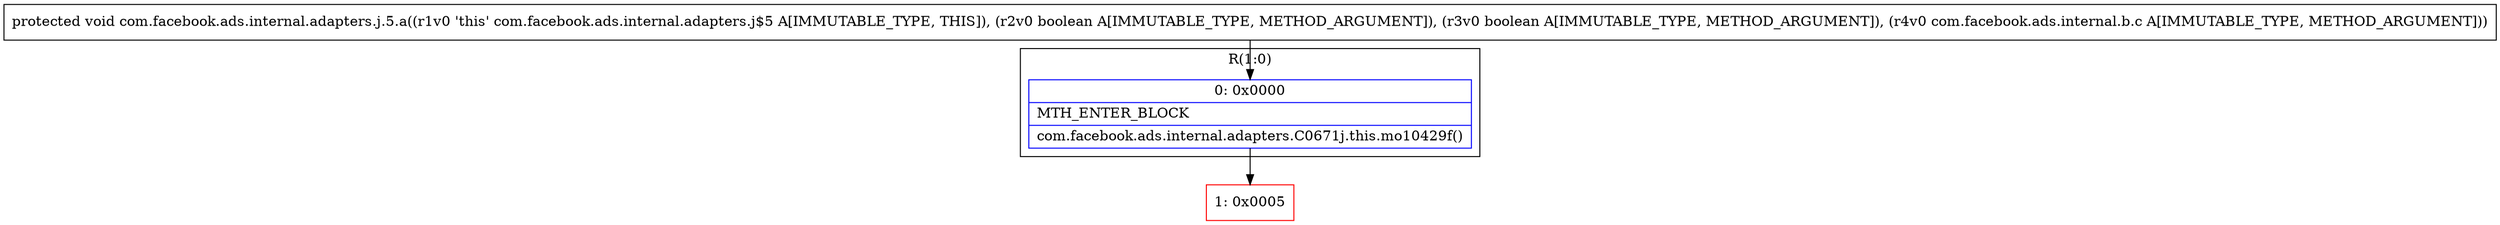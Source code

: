 digraph "CFG forcom.facebook.ads.internal.adapters.j.5.a(ZZLcom\/facebook\/ads\/internal\/b\/c;)V" {
subgraph cluster_Region_2080014188 {
label = "R(1:0)";
node [shape=record,color=blue];
Node_0 [shape=record,label="{0\:\ 0x0000|MTH_ENTER_BLOCK\l|com.facebook.ads.internal.adapters.C0671j.this.mo10429f()\l}"];
}
Node_1 [shape=record,color=red,label="{1\:\ 0x0005}"];
MethodNode[shape=record,label="{protected void com.facebook.ads.internal.adapters.j.5.a((r1v0 'this' com.facebook.ads.internal.adapters.j$5 A[IMMUTABLE_TYPE, THIS]), (r2v0 boolean A[IMMUTABLE_TYPE, METHOD_ARGUMENT]), (r3v0 boolean A[IMMUTABLE_TYPE, METHOD_ARGUMENT]), (r4v0 com.facebook.ads.internal.b.c A[IMMUTABLE_TYPE, METHOD_ARGUMENT])) }"];
MethodNode -> Node_0;
Node_0 -> Node_1;
}

